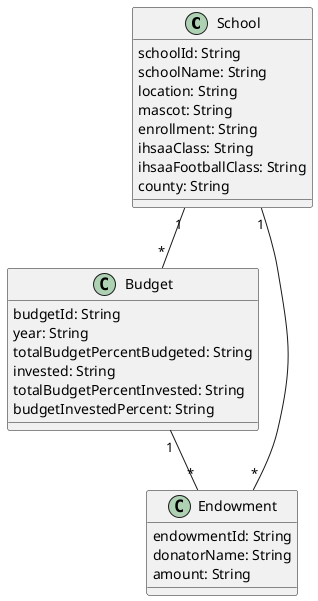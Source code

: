 @startuml "SchoolFinance"


class School{
  schoolId: String
  schoolName: String
  location: String
  mascot: String
  enrollment: String
  ihsaaClass: String
  ihsaaFootballClass: String
  county: String
}

class Budget{
  budgetId: String
  year: String
  totalBudgetPercentBudgeted: String
  invested: String
  totalBudgetPercentInvested: String
  budgetInvestedPercent: String
}

class Endowment{
  endowmentId: String
  donatorName: String
  amount: String
}



School "1" -- "*" Endowment

School "1" -- "*" Budget

Budget "1" -- "*" Endowment


@enduml